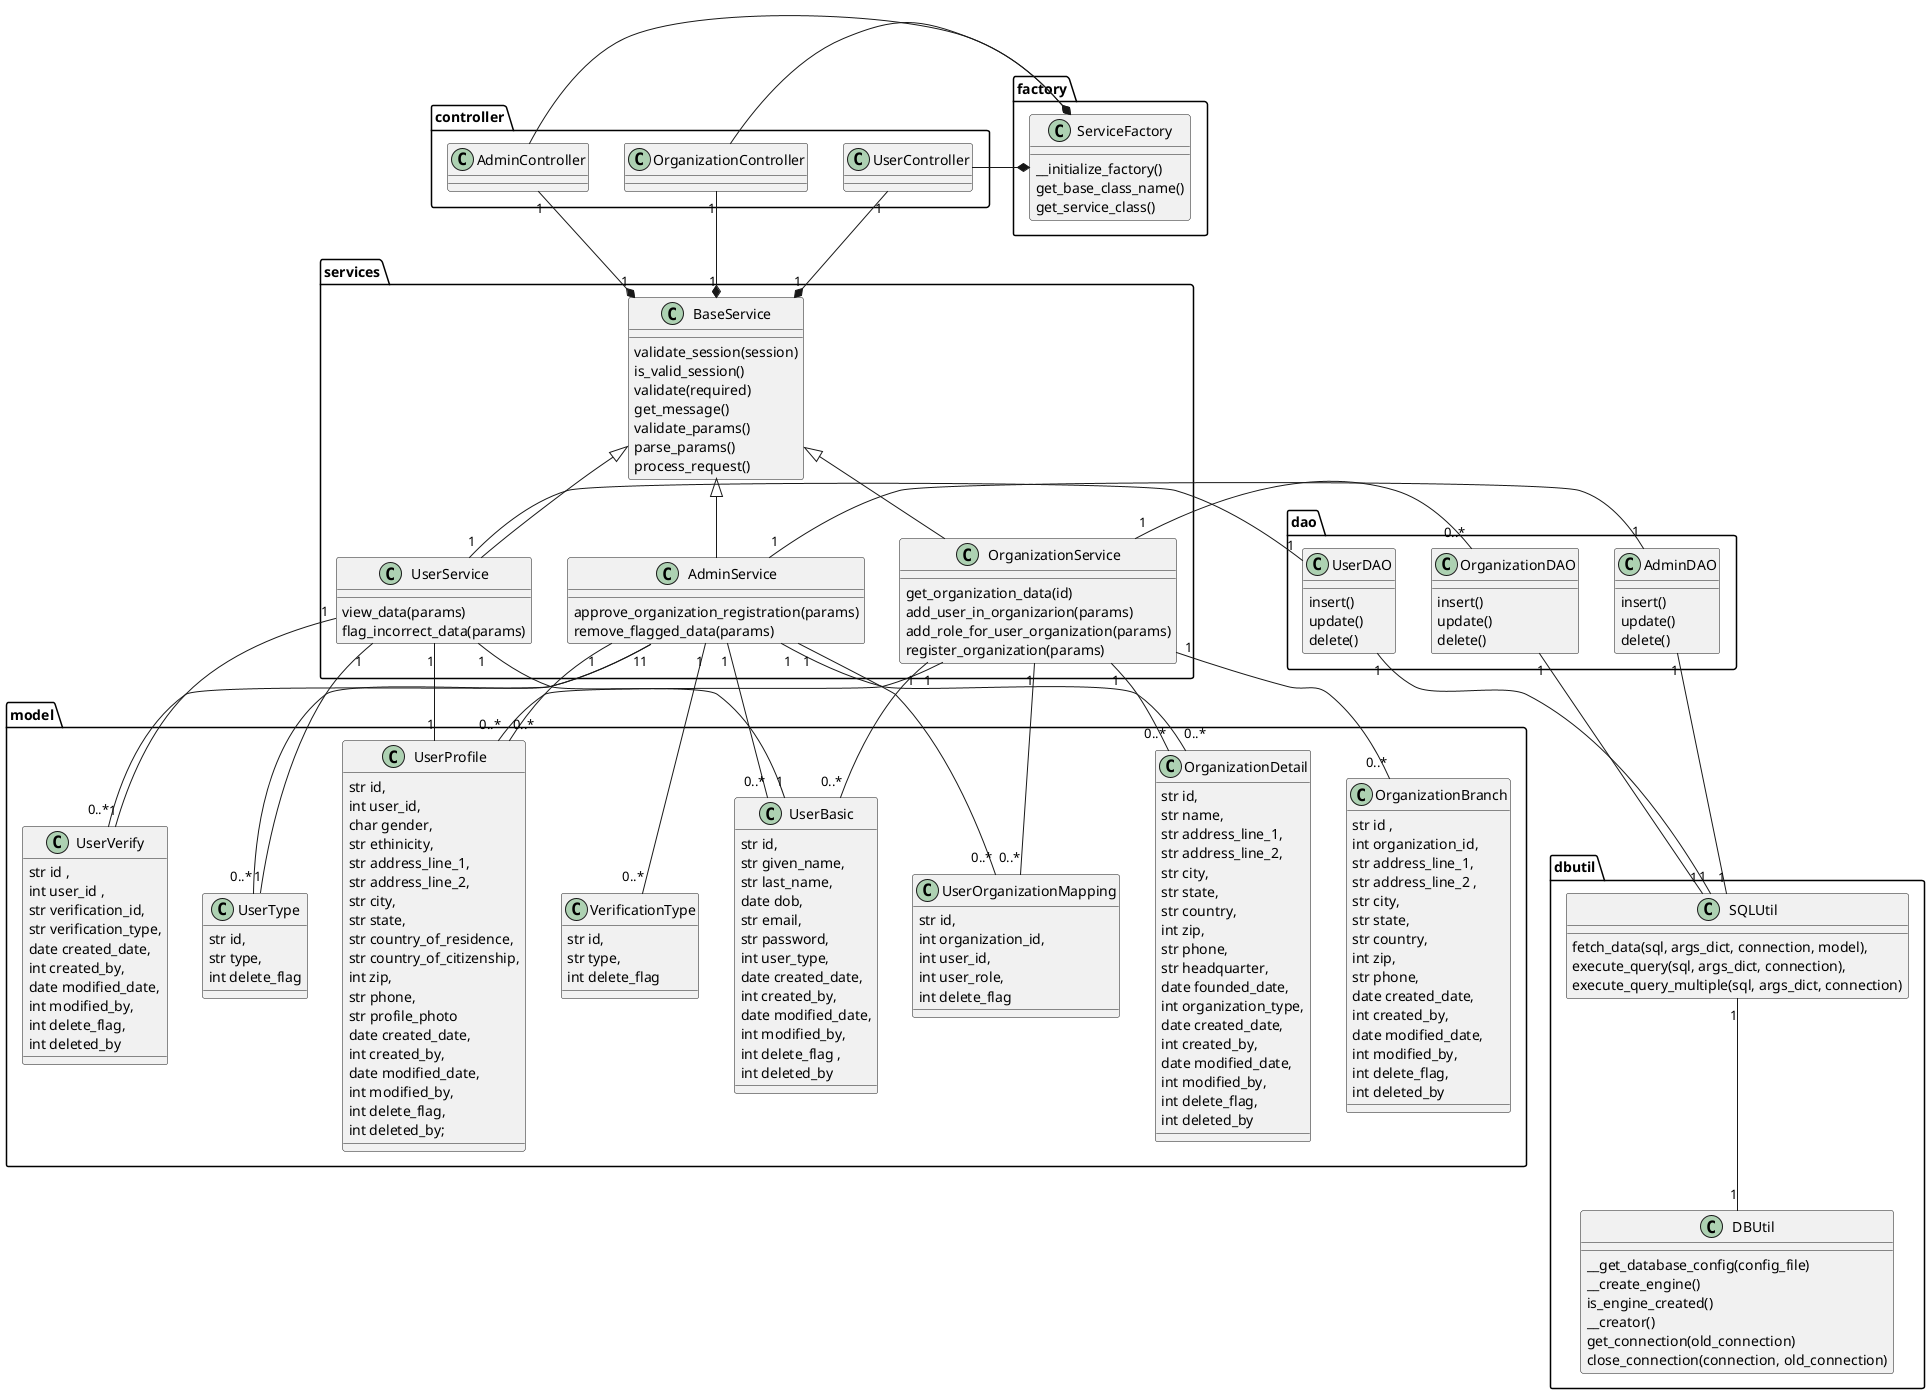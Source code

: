 @startuml

package controller{
    class UserController
    class OrganizationController
    class AdminController
}

package factory{
    class ServiceFactory{
        __initialize_factory()
        get_base_class_name()
        get_service_class()
    }
}

package model{
    class OrganizationDetail{
        str id,
        str name,
        str address_line_1,
        str address_line_2,
        str city,
        str state,
        str country,
        int zip,
        str phone,
        str headquarter,
        date founded_date,
        int organization_type,
        date created_date,
        int created_by,
        date modified_date,
        int modified_by,
        int delete_flag,
        int deleted_by
    }

    class UserProfile{
        str id,
        int user_id,
        char gender,
        str ethinicity,
        str address_line_1,
        str address_line_2,
        str city,
        str state,
        str country_of_residence,
        str country_of_citizenship,
        int zip,
        str phone,
        str profile_photo
        date created_date,
        int created_by,
        date modified_date,
        int modified_by,
        int delete_flag,
        int deleted_by;
    }

    class UserBasic{
        str id,
        str given_name,
        str last_name,
        date dob,
        str email,
        str password,
        int user_type,
        date created_date,
        int created_by,
        date modified_date,
        int modified_by,
        int delete_flag ,
        int deleted_by
    }

    class OrganizationBranch{
        str id ,
        int organization_id,
        str address_line_1,
        str address_line_2 ,
        str city,
        str state,
        str country,
        int zip,
        str phone,
        date created_date,
        int created_by,
        date modified_date,
        int modified_by,
        int delete_flag,
        int deleted_by
    }

    class UserVerify{
           str id ,
           int user_id ,
           str verification_id,
           str verification_type,
           date created_date,
           int created_by,
           date modified_date,
           int modified_by,
           int delete_flag,
           int deleted_by
    }

    class UserType{
        str id,
        str type,
        int delete_flag
    }

    class UserOrganizationMapping{
        str id,
        int organization_id,
        int user_id,
        int user_role,
        int delete_flag
    }

    class VerificationType{
        str id,
        str type,
        int delete_flag
    }


}

package services{
    class BaseService{
        validate_session(session)
        is_valid_session()
        validate(required)
        get_message()
        validate_params()
        parse_params()
        process_request()
    }
    class OrganizationService{
        get_organization_data(id)
        add_user_in_organizarion(params)
        add_role_for_user_organization(params)
        register_organization(params)
    }
    class UserService{
        view_data(params)
        flag_incorrect_data(params)
    }
    class AdminService{
        approve_organization_registration(params)
        remove_flagged_data(params)
    }
}

package dao{
    class OrganizationDAO{
        insert()
        update()
        delete()
    }
    class UserDAO{
        insert()
        update()
        delete()
    }
    class AdminDAO{
        insert()
        update()
        delete()
    }
}

package dbutil{
    class SQLUtil{
        fetch_data(sql, args_dict, connection, model),
        execute_query(sql, args_dict, connection),
        execute_query_multiple(sql, args_dict, connection)
    }
    class DBUtil{
        __get_database_config(config_file)
        __create_engine()
        is_engine_created()
        __creator()
        get_connection(old_connection)
        close_connection(connection, old_connection)
    }
}

BaseService <|-- UserService
BaseService <|-- OrganizationService
BaseService <|-- AdminService

UserController -* ServiceFactory
OrganizationController -* ServiceFactory
AdminController -* ServiceFactory


UserController "1" --* "1" BaseService
OrganizationController "1" --* "1" BaseService
AdminController "1" --* "1" BaseService

UserService "1" -- "1" UserBasic
UserService "1" -- "1" UserProfile
UserService "1" -- "1" UserVerify
UserService "1" -- "1" UserType

OrganizationService "1" -- "0..*" OrganizationDetail
OrganizationService "1" -- "0..*" OrganizationBranch
OrganizationService "1" -- "0..*" UserOrganizationMapping
OrganizationService "1" -- "0..*" UserBasic
OrganizationService "1" -- "0..*" UserProfile
AdminService "1" -- "0..*" UserBasic
AdminService "1" -- "0..*" UserProfile
AdminService "1" -- "0..*" OrganizationDetail
AdminService "1" -- "0..*" UserVerify
AdminService "1" -- "0..*" UserType
AdminService "1" -- "0..*" UserOrganizationMapping
AdminService "1" -- "0..*" VerificationType

AdminService "1" - "1" AdminDAO
OrganizationService "1" - "0..*" OrganizationDAO
UserService "1" - "1" UserDAO

OrganizationDAO "1" -- "1" SQLUtil
UserDAO "1" -- "1" SQLUtil
AdminDAO "1" -- "1" SQLUtil

SQLUtil "1" -- "1" DBUtil
@enduml